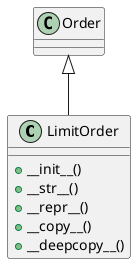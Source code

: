 @startuml
class LimitOrder {
  + __init__()
  + __str__()
  + __repr__()
  + __copy__()
  + __deepcopy__()
}
Order <|-- LimitOrder
@enduml
